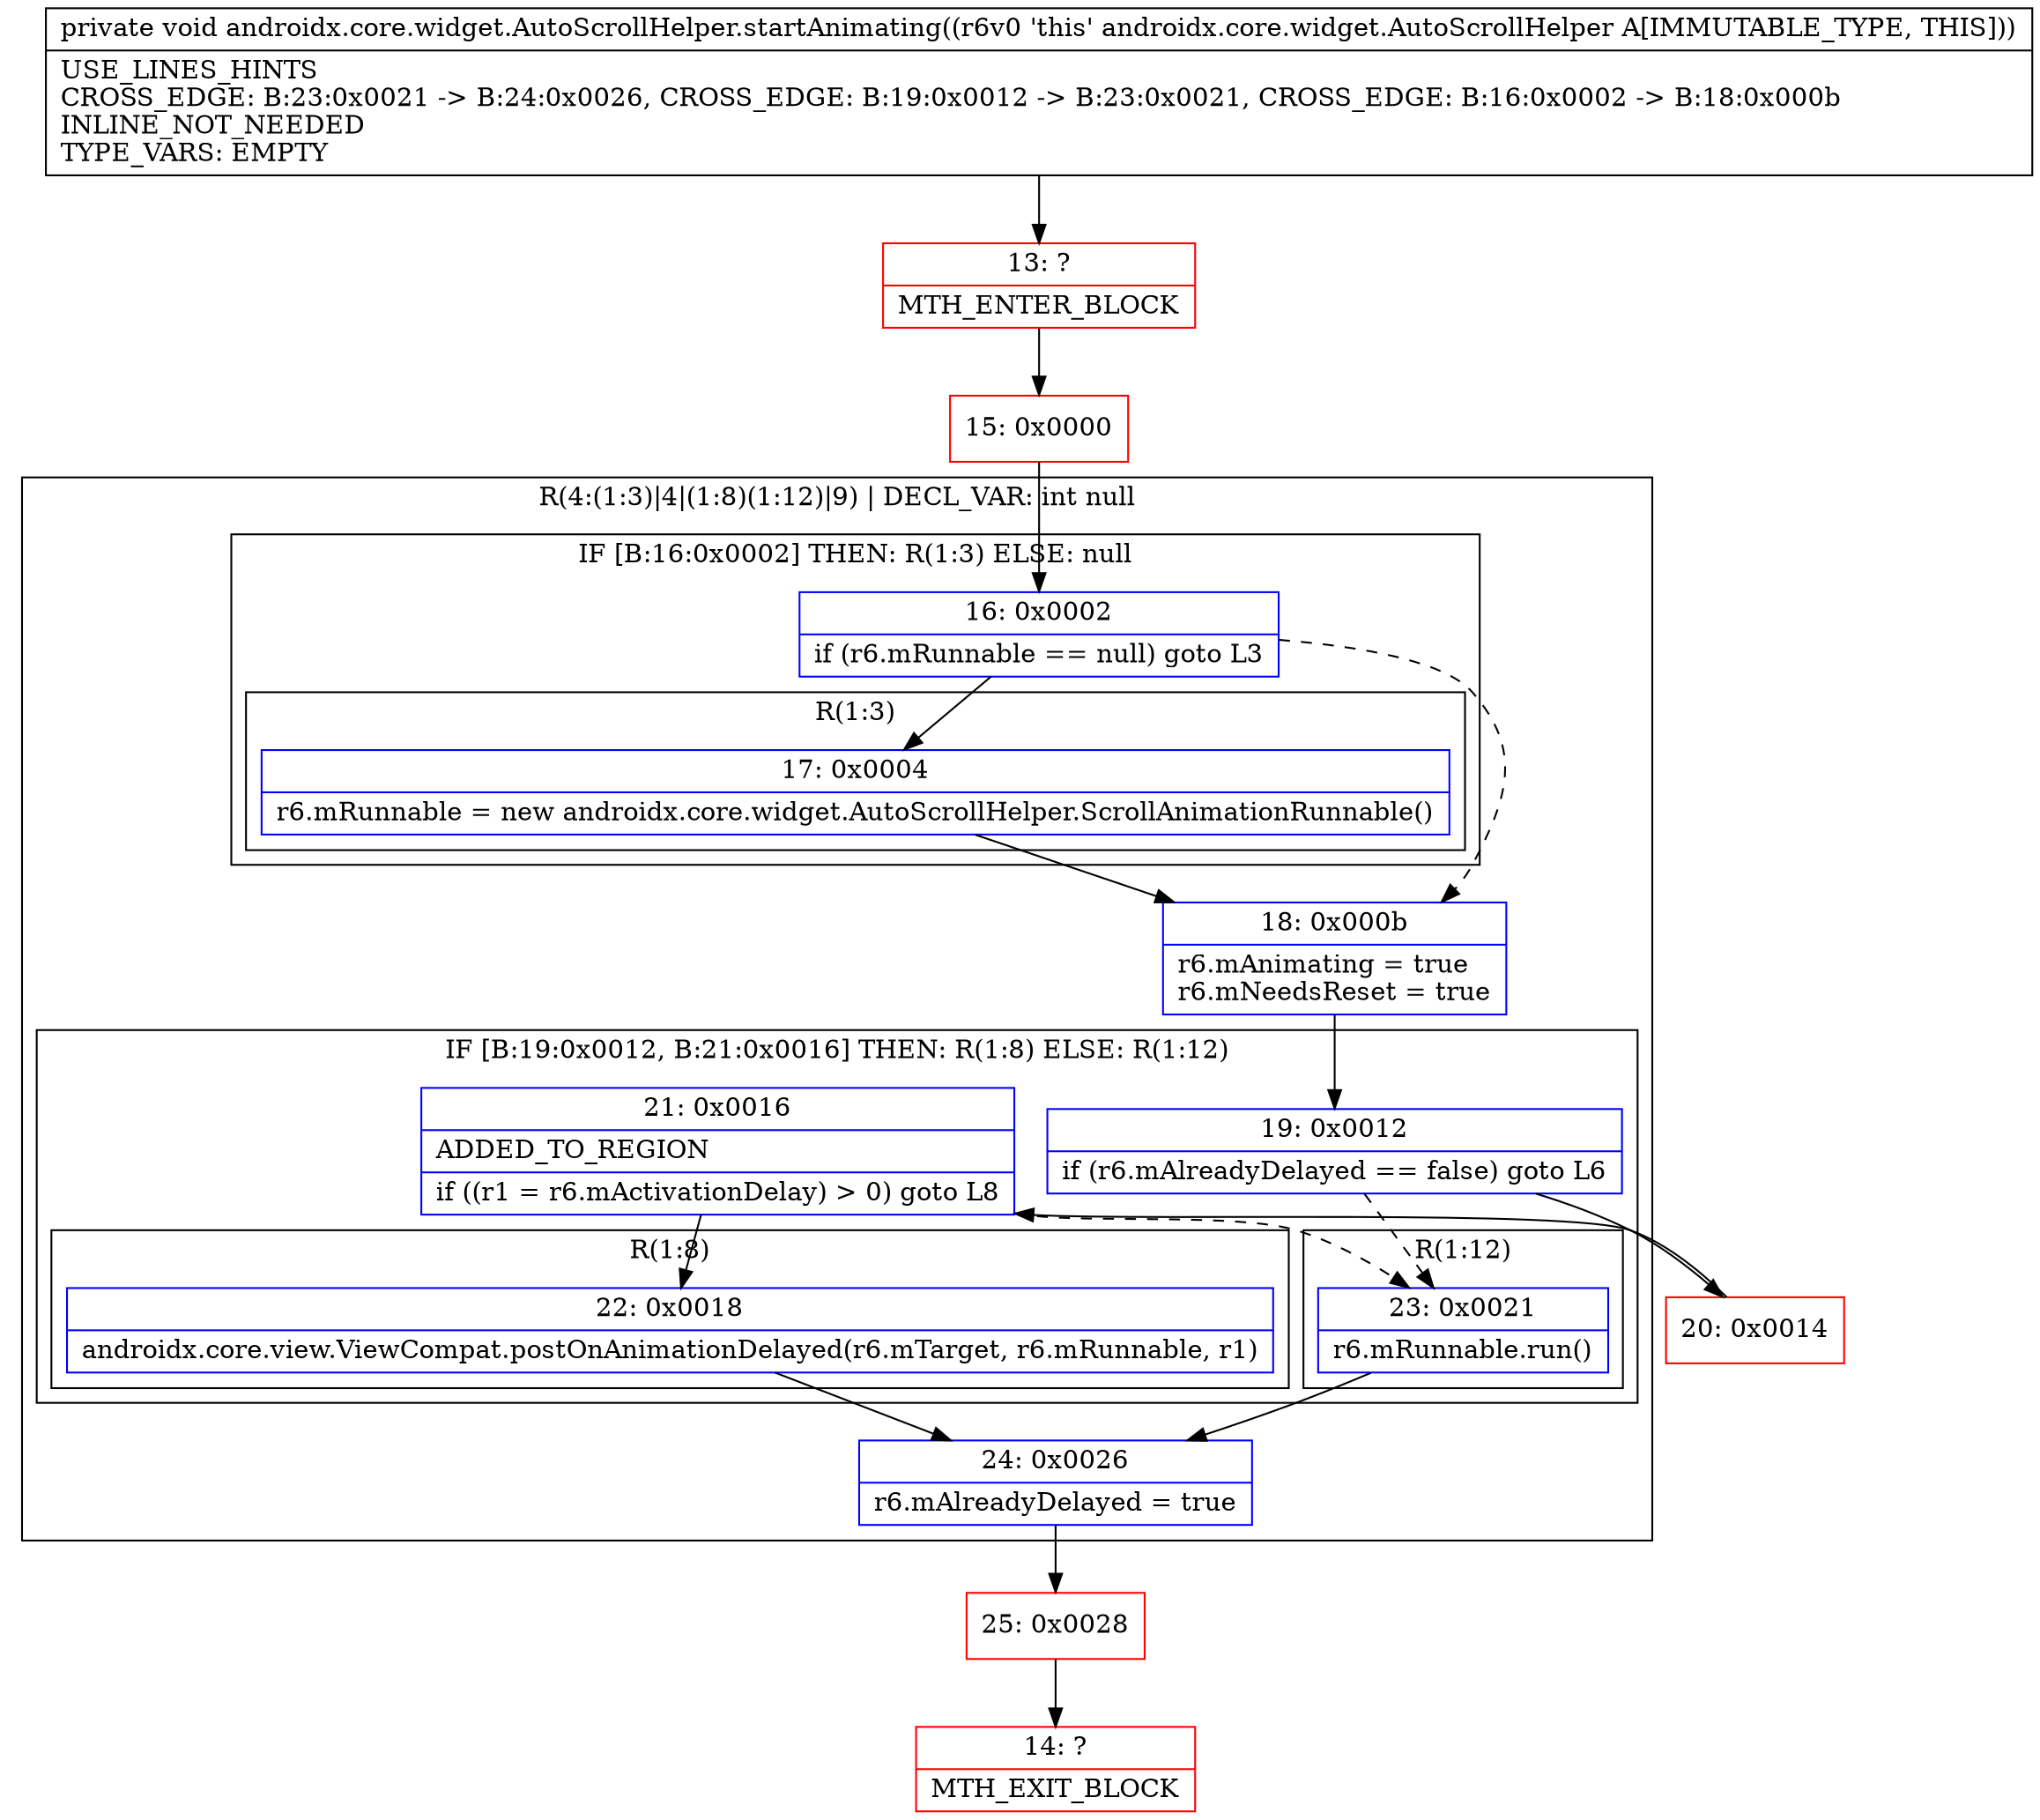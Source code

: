 digraph "CFG forandroidx.core.widget.AutoScrollHelper.startAnimating()V" {
subgraph cluster_Region_112096130 {
label = "R(4:(1:3)|4|(1:8)(1:12)|9) | DECL_VAR: int null\l";
node [shape=record,color=blue];
subgraph cluster_IfRegion_201781888 {
label = "IF [B:16:0x0002] THEN: R(1:3) ELSE: null";
node [shape=record,color=blue];
Node_16 [shape=record,label="{16\:\ 0x0002|if (r6.mRunnable == null) goto L3\l}"];
subgraph cluster_Region_1947235610 {
label = "R(1:3)";
node [shape=record,color=blue];
Node_17 [shape=record,label="{17\:\ 0x0004|r6.mRunnable = new androidx.core.widget.AutoScrollHelper.ScrollAnimationRunnable()\l}"];
}
}
Node_18 [shape=record,label="{18\:\ 0x000b|r6.mAnimating = true\lr6.mNeedsReset = true\l}"];
subgraph cluster_IfRegion_518599881 {
label = "IF [B:19:0x0012, B:21:0x0016] THEN: R(1:8) ELSE: R(1:12)";
node [shape=record,color=blue];
Node_19 [shape=record,label="{19\:\ 0x0012|if (r6.mAlreadyDelayed == false) goto L6\l}"];
Node_21 [shape=record,label="{21\:\ 0x0016|ADDED_TO_REGION\l|if ((r1 = r6.mActivationDelay) \> 0) goto L8\l}"];
subgraph cluster_Region_1806591733 {
label = "R(1:8)";
node [shape=record,color=blue];
Node_22 [shape=record,label="{22\:\ 0x0018|androidx.core.view.ViewCompat.postOnAnimationDelayed(r6.mTarget, r6.mRunnable, r1)\l}"];
}
subgraph cluster_Region_1351027698 {
label = "R(1:12)";
node [shape=record,color=blue];
Node_23 [shape=record,label="{23\:\ 0x0021|r6.mRunnable.run()\l}"];
}
}
Node_24 [shape=record,label="{24\:\ 0x0026|r6.mAlreadyDelayed = true\l}"];
}
Node_13 [shape=record,color=red,label="{13\:\ ?|MTH_ENTER_BLOCK\l}"];
Node_15 [shape=record,color=red,label="{15\:\ 0x0000}"];
Node_20 [shape=record,color=red,label="{20\:\ 0x0014}"];
Node_25 [shape=record,color=red,label="{25\:\ 0x0028}"];
Node_14 [shape=record,color=red,label="{14\:\ ?|MTH_EXIT_BLOCK\l}"];
MethodNode[shape=record,label="{private void androidx.core.widget.AutoScrollHelper.startAnimating((r6v0 'this' androidx.core.widget.AutoScrollHelper A[IMMUTABLE_TYPE, THIS]))  | USE_LINES_HINTS\lCROSS_EDGE: B:23:0x0021 \-\> B:24:0x0026, CROSS_EDGE: B:19:0x0012 \-\> B:23:0x0021, CROSS_EDGE: B:16:0x0002 \-\> B:18:0x000b\lINLINE_NOT_NEEDED\lTYPE_VARS: EMPTY\l}"];
MethodNode -> Node_13;Node_16 -> Node_17;
Node_16 -> Node_18[style=dashed];
Node_17 -> Node_18;
Node_18 -> Node_19;
Node_19 -> Node_20;
Node_19 -> Node_23[style=dashed];
Node_21 -> Node_22;
Node_21 -> Node_23[style=dashed];
Node_22 -> Node_24;
Node_23 -> Node_24;
Node_24 -> Node_25;
Node_13 -> Node_15;
Node_15 -> Node_16;
Node_20 -> Node_21;
Node_25 -> Node_14;
}

